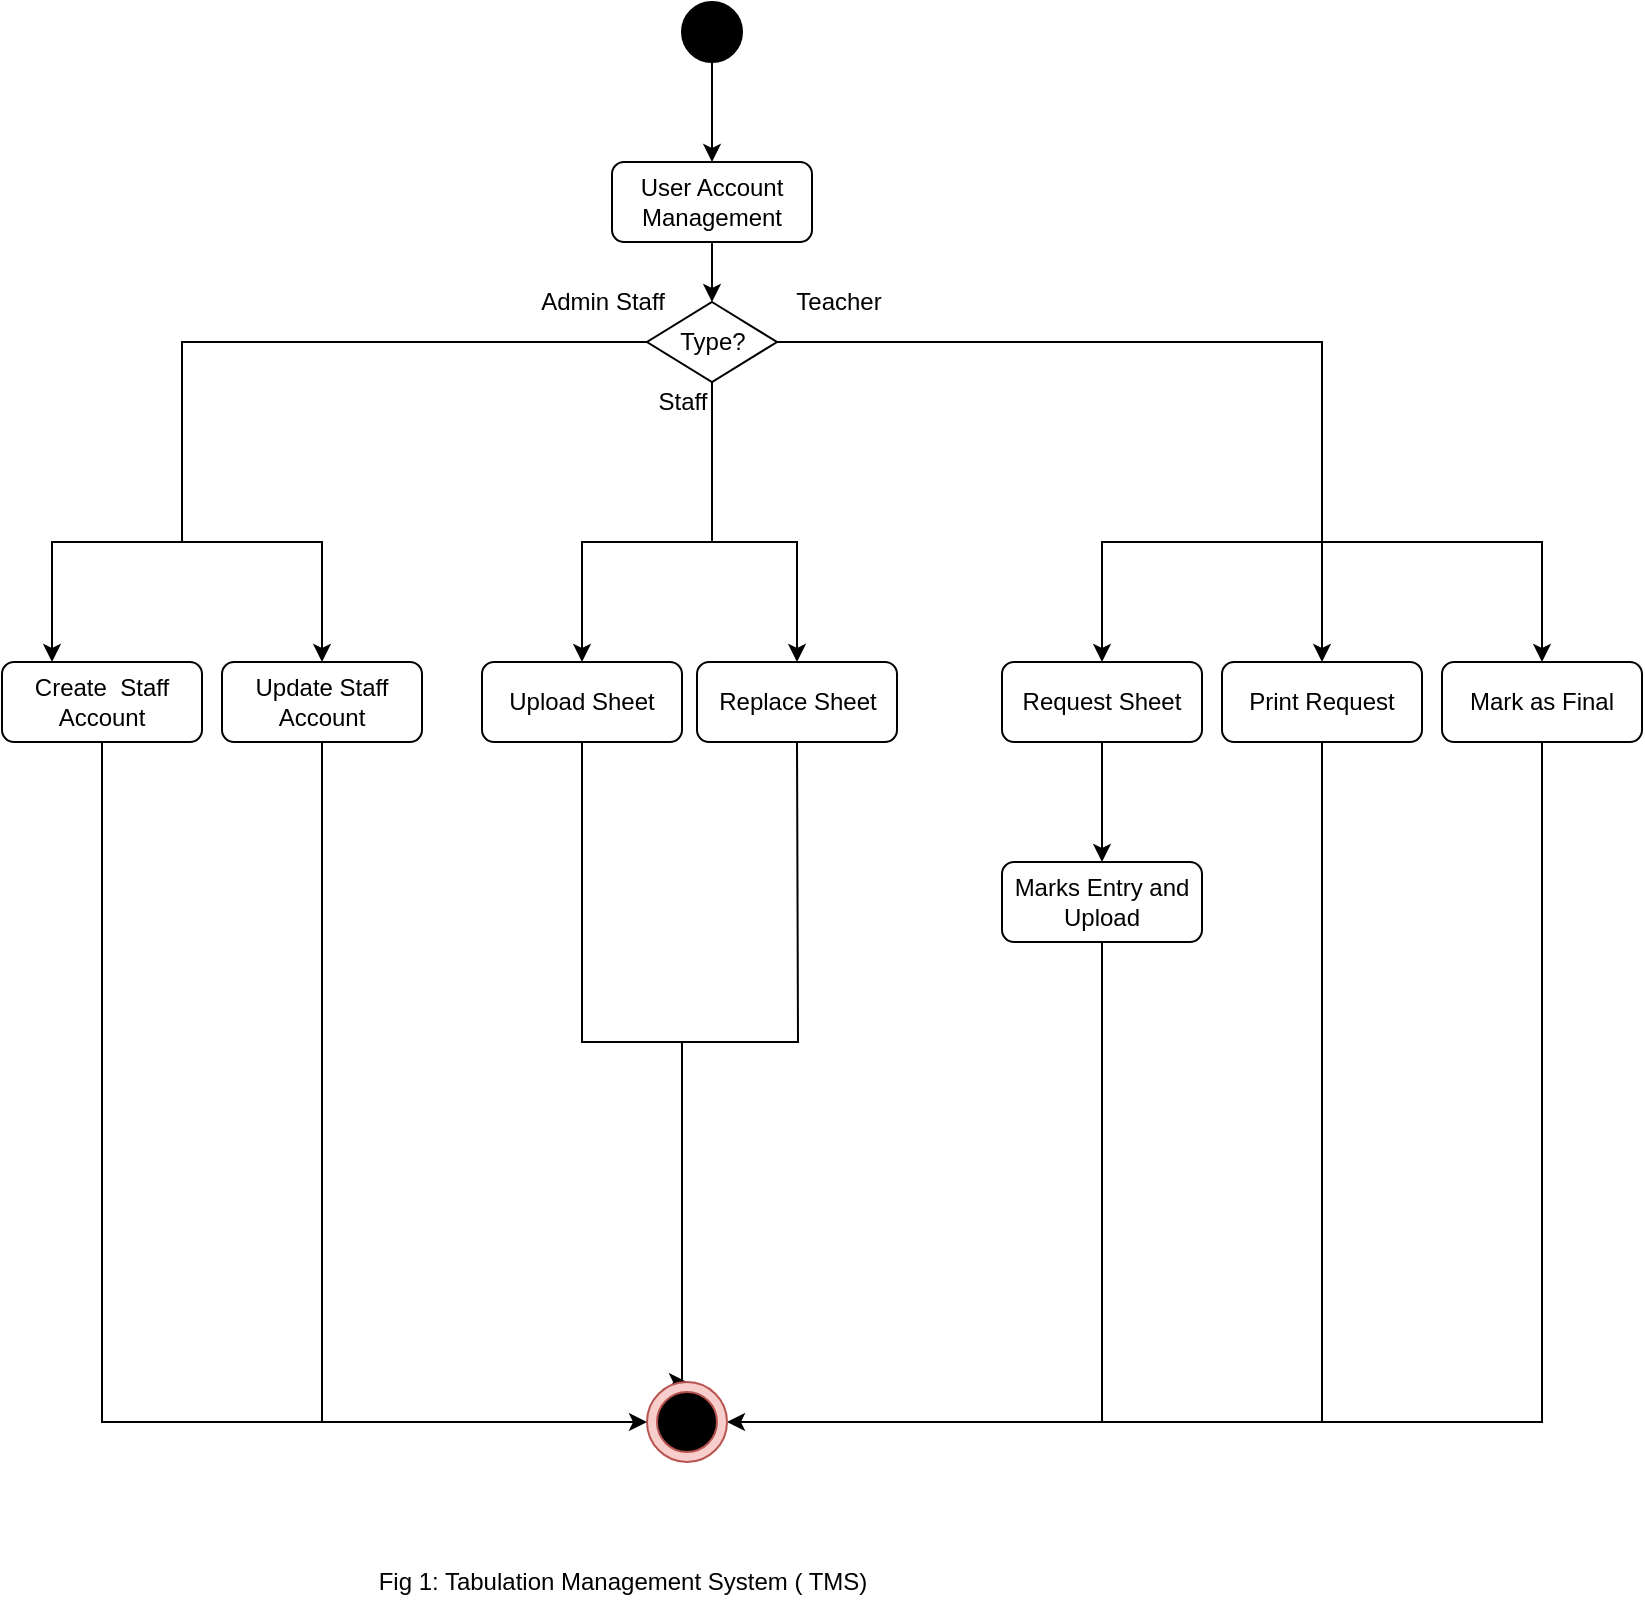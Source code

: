 <mxfile version="16.6.7" type="github" pages="2">
  <diagram id="oYLIC8xYfova4NLlg7Rr" name="Activity-1">
    <mxGraphModel dx="782" dy="420" grid="1" gridSize="10" guides="1" tooltips="1" connect="1" arrows="1" fold="1" page="1" pageScale="1" pageWidth="850" pageHeight="1100" math="0" shadow="0">
      <root>
        <mxCell id="0" />
        <mxCell id="1" parent="0" />
        <mxCell id="GTmnoEVltXieBgCl4EEP-4" style="edgeStyle=orthogonalEdgeStyle;rounded=0;orthogonalLoop=1;jettySize=auto;html=1;" parent="1" source="GTmnoEVltXieBgCl4EEP-2" edge="1">
          <mxGeometry relative="1" as="geometry">
            <mxPoint x="375" y="90" as="targetPoint" />
          </mxGeometry>
        </mxCell>
        <mxCell id="GTmnoEVltXieBgCl4EEP-2" value="" style="ellipse;whiteSpace=wrap;html=1;aspect=fixed;fillColor=#000000;" parent="1" vertex="1">
          <mxGeometry x="360" y="10" width="30" height="30" as="geometry" />
        </mxCell>
        <mxCell id="XfgCAU0Ks5VdZbhhdRUA-2" style="edgeStyle=orthogonalEdgeStyle;rounded=0;orthogonalLoop=1;jettySize=auto;html=1;exitX=0.5;exitY=1;exitDx=0;exitDy=0;" edge="1" parent="1" source="GTmnoEVltXieBgCl4EEP-3" target="XfgCAU0Ks5VdZbhhdRUA-3">
          <mxGeometry relative="1" as="geometry">
            <mxPoint x="375" y="180" as="targetPoint" />
          </mxGeometry>
        </mxCell>
        <mxCell id="GTmnoEVltXieBgCl4EEP-3" value="User Account Management" style="rounded=1;whiteSpace=wrap;html=1;" parent="1" vertex="1">
          <mxGeometry x="325" y="90" width="100" height="40" as="geometry" />
        </mxCell>
        <mxCell id="XfgCAU0Ks5VdZbhhdRUA-21" style="edgeStyle=orthogonalEdgeStyle;rounded=0;orthogonalLoop=1;jettySize=auto;html=1;exitX=0.5;exitY=1;exitDx=0;exitDy=0;" edge="1" parent="1" source="GTmnoEVltXieBgCl4EEP-5" target="XfgCAU0Ks5VdZbhhdRUA-28">
          <mxGeometry relative="1" as="geometry">
            <mxPoint x="320" y="720" as="targetPoint" />
            <Array as="points">
              <mxPoint x="70" y="720" />
              <mxPoint x="290" y="720" />
            </Array>
          </mxGeometry>
        </mxCell>
        <mxCell id="GTmnoEVltXieBgCl4EEP-5" value="Create&amp;nbsp; Staff Account" style="rounded=1;whiteSpace=wrap;html=1;" parent="1" vertex="1">
          <mxGeometry x="20" y="340" width="100" height="40" as="geometry" />
        </mxCell>
        <mxCell id="GTmnoEVltXieBgCl4EEP-6" value="Update Staff Account" style="rounded=1;whiteSpace=wrap;html=1;" parent="1" vertex="1">
          <mxGeometry x="130" y="340" width="100" height="40" as="geometry" />
        </mxCell>
        <mxCell id="XfgCAU0Ks5VdZbhhdRUA-4" style="edgeStyle=orthogonalEdgeStyle;rounded=0;orthogonalLoop=1;jettySize=auto;html=1;exitX=0;exitY=0.5;exitDx=0;exitDy=0;entryX=0.25;entryY=0;entryDx=0;entryDy=0;" edge="1" parent="1" source="XfgCAU0Ks5VdZbhhdRUA-3" target="GTmnoEVltXieBgCl4EEP-5">
          <mxGeometry relative="1" as="geometry">
            <Array as="points">
              <mxPoint x="110" y="180" />
              <mxPoint x="110" y="280" />
              <mxPoint x="45" y="280" />
            </Array>
          </mxGeometry>
        </mxCell>
        <mxCell id="XfgCAU0Ks5VdZbhhdRUA-5" style="edgeStyle=orthogonalEdgeStyle;rounded=0;orthogonalLoop=1;jettySize=auto;html=1;exitX=1;exitY=0.5;exitDx=0;exitDy=0;entryX=0.5;entryY=0;entryDx=0;entryDy=0;" edge="1" parent="1" source="XfgCAU0Ks5VdZbhhdRUA-3" target="XfgCAU0Ks5VdZbhhdRUA-13">
          <mxGeometry relative="1" as="geometry">
            <mxPoint x="720" y="290" as="targetPoint" />
            <Array as="points">
              <mxPoint x="680" y="180" />
              <mxPoint x="680" y="280" />
              <mxPoint x="570" y="280" />
            </Array>
          </mxGeometry>
        </mxCell>
        <mxCell id="XfgCAU0Ks5VdZbhhdRUA-6" style="edgeStyle=orthogonalEdgeStyle;rounded=0;orthogonalLoop=1;jettySize=auto;html=1;exitX=0.5;exitY=1;exitDx=0;exitDy=0;entryX=0.5;entryY=0;entryDx=0;entryDy=0;" edge="1" parent="1" source="XfgCAU0Ks5VdZbhhdRUA-3" target="XfgCAU0Ks5VdZbhhdRUA-11">
          <mxGeometry relative="1" as="geometry">
            <mxPoint x="375" y="270" as="targetPoint" />
            <Array as="points">
              <mxPoint x="375" y="280" />
              <mxPoint x="310" y="280" />
            </Array>
          </mxGeometry>
        </mxCell>
        <mxCell id="XfgCAU0Ks5VdZbhhdRUA-10" style="edgeStyle=orthogonalEdgeStyle;rounded=0;orthogonalLoop=1;jettySize=auto;html=1;" edge="1" parent="1" source="XfgCAU0Ks5VdZbhhdRUA-3" target="GTmnoEVltXieBgCl4EEP-6">
          <mxGeometry relative="1" as="geometry">
            <Array as="points">
              <mxPoint x="110" y="180" />
              <mxPoint x="110" y="280" />
              <mxPoint x="180" y="280" />
            </Array>
          </mxGeometry>
        </mxCell>
        <mxCell id="XfgCAU0Ks5VdZbhhdRUA-17" style="edgeStyle=orthogonalEdgeStyle;rounded=0;orthogonalLoop=1;jettySize=auto;html=1;entryX=0.5;entryY=0;entryDx=0;entryDy=0;" edge="1" parent="1" source="XfgCAU0Ks5VdZbhhdRUA-3" target="XfgCAU0Ks5VdZbhhdRUA-15">
          <mxGeometry relative="1" as="geometry" />
        </mxCell>
        <mxCell id="XfgCAU0Ks5VdZbhhdRUA-18" style="edgeStyle=orthogonalEdgeStyle;rounded=0;orthogonalLoop=1;jettySize=auto;html=1;entryX=0.5;entryY=0;entryDx=0;entryDy=0;" edge="1" parent="1" source="XfgCAU0Ks5VdZbhhdRUA-3" target="XfgCAU0Ks5VdZbhhdRUA-16">
          <mxGeometry relative="1" as="geometry">
            <Array as="points">
              <mxPoint x="680" y="180" />
              <mxPoint x="680" y="280" />
              <mxPoint x="790" y="280" />
            </Array>
          </mxGeometry>
        </mxCell>
        <mxCell id="XfgCAU0Ks5VdZbhhdRUA-20" style="edgeStyle=orthogonalEdgeStyle;rounded=0;orthogonalLoop=1;jettySize=auto;html=1;exitX=0.5;exitY=1;exitDx=0;exitDy=0;entryX=0.5;entryY=0;entryDx=0;entryDy=0;" edge="1" parent="1" source="XfgCAU0Ks5VdZbhhdRUA-3" target="XfgCAU0Ks5VdZbhhdRUA-12">
          <mxGeometry relative="1" as="geometry">
            <Array as="points">
              <mxPoint x="375" y="280" />
              <mxPoint x="418" y="280" />
            </Array>
          </mxGeometry>
        </mxCell>
        <mxCell id="XfgCAU0Ks5VdZbhhdRUA-3" value="Type?" style="rhombus;whiteSpace=wrap;html=1;" vertex="1" parent="1">
          <mxGeometry x="342.5" y="160" width="65" height="40" as="geometry" />
        </mxCell>
        <mxCell id="XfgCAU0Ks5VdZbhhdRUA-7" value="Admin Staff" style="text;html=1;align=center;verticalAlign=middle;resizable=0;points=[];autosize=1;strokeColor=none;fillColor=none;" vertex="1" parent="1">
          <mxGeometry x="280" y="150" width="80" height="20" as="geometry" />
        </mxCell>
        <mxCell id="XfgCAU0Ks5VdZbhhdRUA-8" value="Staff" style="text;html=1;align=center;verticalAlign=middle;resizable=0;points=[];autosize=1;strokeColor=none;fillColor=none;" vertex="1" parent="1">
          <mxGeometry x="340" y="200" width="40" height="20" as="geometry" />
        </mxCell>
        <mxCell id="XfgCAU0Ks5VdZbhhdRUA-9" value="Teacher" style="text;html=1;align=center;verticalAlign=middle;resizable=0;points=[];autosize=1;strokeColor=none;fillColor=none;" vertex="1" parent="1">
          <mxGeometry x="407.5" y="150" width="60" height="20" as="geometry" />
        </mxCell>
        <mxCell id="XfgCAU0Ks5VdZbhhdRUA-23" style="edgeStyle=orthogonalEdgeStyle;rounded=0;orthogonalLoop=1;jettySize=auto;html=1;entryX=0.5;entryY=0;entryDx=0;entryDy=0;" edge="1" parent="1" source="XfgCAU0Ks5VdZbhhdRUA-11" target="XfgCAU0Ks5VdZbhhdRUA-28">
          <mxGeometry relative="1" as="geometry">
            <mxPoint x="360" y="690" as="targetPoint" />
            <Array as="points">
              <mxPoint x="310" y="530" />
              <mxPoint x="360" y="530" />
              <mxPoint x="360" y="700" />
            </Array>
          </mxGeometry>
        </mxCell>
        <mxCell id="XfgCAU0Ks5VdZbhhdRUA-11" value="Upload Sheet" style="rounded=1;whiteSpace=wrap;html=1;" vertex="1" parent="1">
          <mxGeometry x="260" y="340" width="100" height="40" as="geometry" />
        </mxCell>
        <mxCell id="XfgCAU0Ks5VdZbhhdRUA-12" value="Replace Sheet" style="rounded=1;whiteSpace=wrap;html=1;" vertex="1" parent="1">
          <mxGeometry x="367.5" y="340" width="100" height="40" as="geometry" />
        </mxCell>
        <mxCell id="XfgCAU0Ks5VdZbhhdRUA-19" style="edgeStyle=orthogonalEdgeStyle;rounded=0;orthogonalLoop=1;jettySize=auto;html=1;entryX=0.5;entryY=0;entryDx=0;entryDy=0;" edge="1" parent="1" source="XfgCAU0Ks5VdZbhhdRUA-13" target="XfgCAU0Ks5VdZbhhdRUA-14">
          <mxGeometry relative="1" as="geometry" />
        </mxCell>
        <mxCell id="XfgCAU0Ks5VdZbhhdRUA-13" value="Request Sheet" style="rounded=1;whiteSpace=wrap;html=1;" vertex="1" parent="1">
          <mxGeometry x="520" y="340" width="100" height="40" as="geometry" />
        </mxCell>
        <mxCell id="XfgCAU0Ks5VdZbhhdRUA-25" style="edgeStyle=orthogonalEdgeStyle;rounded=0;orthogonalLoop=1;jettySize=auto;html=1;exitX=0.5;exitY=1;exitDx=0;exitDy=0;entryX=1;entryY=0.5;entryDx=0;entryDy=0;" edge="1" parent="1" source="XfgCAU0Ks5VdZbhhdRUA-14" target="XfgCAU0Ks5VdZbhhdRUA-28">
          <mxGeometry relative="1" as="geometry">
            <mxPoint x="400" y="720" as="targetPoint" />
            <Array as="points">
              <mxPoint x="570" y="720" />
            </Array>
          </mxGeometry>
        </mxCell>
        <mxCell id="XfgCAU0Ks5VdZbhhdRUA-14" value="Marks Entry and Upload" style="rounded=1;whiteSpace=wrap;html=1;" vertex="1" parent="1">
          <mxGeometry x="520" y="440" width="100" height="40" as="geometry" />
        </mxCell>
        <mxCell id="XfgCAU0Ks5VdZbhhdRUA-15" value="Print Request" style="rounded=1;whiteSpace=wrap;html=1;" vertex="1" parent="1">
          <mxGeometry x="630" y="340" width="100" height="40" as="geometry" />
        </mxCell>
        <mxCell id="XfgCAU0Ks5VdZbhhdRUA-16" value="Mark as Final" style="rounded=1;whiteSpace=wrap;html=1;" vertex="1" parent="1">
          <mxGeometry x="740" y="340" width="100" height="40" as="geometry" />
        </mxCell>
        <mxCell id="XfgCAU0Ks5VdZbhhdRUA-22" value="" style="endArrow=none;html=1;rounded=0;entryX=0.5;entryY=1;entryDx=0;entryDy=0;" edge="1" parent="1" target="GTmnoEVltXieBgCl4EEP-6">
          <mxGeometry width="50" height="50" relative="1" as="geometry">
            <mxPoint x="180" y="720" as="sourcePoint" />
            <mxPoint x="380" y="520" as="targetPoint" />
          </mxGeometry>
        </mxCell>
        <mxCell id="XfgCAU0Ks5VdZbhhdRUA-24" value="" style="endArrow=none;html=1;rounded=0;entryX=0.5;entryY=1;entryDx=0;entryDy=0;" edge="1" parent="1" target="XfgCAU0Ks5VdZbhhdRUA-12">
          <mxGeometry width="50" height="50" relative="1" as="geometry">
            <mxPoint x="330" y="530" as="sourcePoint" />
            <mxPoint x="380" y="520" as="targetPoint" />
            <Array as="points">
              <mxPoint x="418" y="530" />
            </Array>
          </mxGeometry>
        </mxCell>
        <mxCell id="XfgCAU0Ks5VdZbhhdRUA-26" value="" style="endArrow=none;html=1;rounded=0;entryX=0.5;entryY=1;entryDx=0;entryDy=0;" edge="1" parent="1" target="XfgCAU0Ks5VdZbhhdRUA-15">
          <mxGeometry width="50" height="50" relative="1" as="geometry">
            <mxPoint x="680" y="720" as="sourcePoint" />
            <mxPoint x="550" y="520" as="targetPoint" />
          </mxGeometry>
        </mxCell>
        <mxCell id="XfgCAU0Ks5VdZbhhdRUA-27" value="" style="endArrow=none;html=1;rounded=0;entryX=0.5;entryY=1;entryDx=0;entryDy=0;" edge="1" parent="1" target="XfgCAU0Ks5VdZbhhdRUA-16">
          <mxGeometry width="50" height="50" relative="1" as="geometry">
            <mxPoint x="570" y="720" as="sourcePoint" />
            <mxPoint x="690" y="390" as="targetPoint" />
            <Array as="points">
              <mxPoint x="790" y="720" />
            </Array>
          </mxGeometry>
        </mxCell>
        <mxCell id="XfgCAU0Ks5VdZbhhdRUA-28" value="" style="ellipse;whiteSpace=wrap;html=1;aspect=fixed;fillColor=#f8cecc;strokeColor=#b85450;" vertex="1" parent="1">
          <mxGeometry x="342.5" y="700" width="40" height="40" as="geometry" />
        </mxCell>
        <mxCell id="XfgCAU0Ks5VdZbhhdRUA-29" value="" style="ellipse;whiteSpace=wrap;html=1;aspect=fixed;fillColor=#000000;strokeColor=#b85450;" vertex="1" parent="1">
          <mxGeometry x="347.5" y="705" width="30" height="30" as="geometry" />
        </mxCell>
        <mxCell id="V60EEfKusm6IDSAS5H8N-1" value="Fig 1: Tabulation Management System ( TMS) " style="text;html=1;align=center;verticalAlign=middle;resizable=0;points=[];autosize=1;strokeColor=none;fillColor=none;" vertex="1" parent="1">
          <mxGeometry x="200" y="790" width="260" height="20" as="geometry" />
        </mxCell>
      </root>
    </mxGraphModel>
  </diagram>
  <diagram id="Rm37Zeh7JWLqSIP-uMuZ" name="Act-2">
    <mxGraphModel dx="782" dy="420" grid="1" gridSize="10" guides="1" tooltips="1" connect="1" arrows="1" fold="1" page="1" pageScale="1" pageWidth="850" pageHeight="1100" math="0" shadow="0">
      <root>
        <mxCell id="BzGmoptyK7v3_fphbLNy-0" />
        <mxCell id="BzGmoptyK7v3_fphbLNy-1" parent="BzGmoptyK7v3_fphbLNy-0" />
        <mxCell id="bmc8MYRGoOsnCJKJH-x0-1" style="edgeStyle=orthogonalEdgeStyle;rounded=0;orthogonalLoop=1;jettySize=auto;html=1;" edge="1" parent="BzGmoptyK7v3_fphbLNy-1" source="bmc8MYRGoOsnCJKJH-x0-0">
          <mxGeometry relative="1" as="geometry">
            <mxPoint x="520" y="80" as="targetPoint" />
          </mxGeometry>
        </mxCell>
        <mxCell id="bmc8MYRGoOsnCJKJH-x0-0" value="" style="ellipse;whiteSpace=wrap;html=1;aspect=fixed;fillColor=#000000;" vertex="1" parent="BzGmoptyK7v3_fphbLNy-1">
          <mxGeometry x="505" width="30" height="30" as="geometry" />
        </mxCell>
        <mxCell id="51NtInM4GOf-_QvuG_gR-3" style="edgeStyle=orthogonalEdgeStyle;rounded=0;orthogonalLoop=1;jettySize=auto;html=1;" edge="1" parent="BzGmoptyK7v3_fphbLNy-1" source="51NtInM4GOf-_QvuG_gR-0">
          <mxGeometry relative="1" as="geometry">
            <mxPoint x="520" y="170" as="targetPoint" />
          </mxGeometry>
        </mxCell>
        <mxCell id="51NtInM4GOf-_QvuG_gR-0" value="Dashboard " style="rounded=1;whiteSpace=wrap;html=1;" vertex="1" parent="BzGmoptyK7v3_fphbLNy-1">
          <mxGeometry x="470" y="80" width="100" height="40" as="geometry" />
        </mxCell>
        <mxCell id="51NtInM4GOf-_QvuG_gR-17" style="edgeStyle=orthogonalEdgeStyle;rounded=0;orthogonalLoop=1;jettySize=auto;html=1;exitX=0;exitY=0.5;exitDx=0;exitDy=0;entryX=1;entryY=0.5;entryDx=0;entryDy=0;" edge="1" parent="BzGmoptyK7v3_fphbLNy-1" source="51NtInM4GOf-_QvuG_gR-16" target="51NtInM4GOf-_QvuG_gR-35">
          <mxGeometry relative="1" as="geometry">
            <mxPoint x="395" y="200" as="targetPoint" />
            <Array as="points">
              <mxPoint x="420" y="200" />
            </Array>
          </mxGeometry>
        </mxCell>
        <mxCell id="51NtInM4GOf-_QvuG_gR-47" style="edgeStyle=orthogonalEdgeStyle;rounded=0;orthogonalLoop=1;jettySize=auto;html=1;exitX=1;exitY=0.5;exitDx=0;exitDy=0;entryX=0.5;entryY=0;entryDx=0;entryDy=0;" edge="1" parent="BzGmoptyK7v3_fphbLNy-1" source="51NtInM4GOf-_QvuG_gR-16" target="51NtInM4GOf-_QvuG_gR-20">
          <mxGeometry relative="1" as="geometry" />
        </mxCell>
        <mxCell id="51NtInM4GOf-_QvuG_gR-51" style="edgeStyle=orthogonalEdgeStyle;rounded=0;orthogonalLoop=1;jettySize=auto;html=1;exitX=1;exitY=0.5;exitDx=0;exitDy=0;entryX=0.5;entryY=0;entryDx=0;entryDy=0;" edge="1" parent="BzGmoptyK7v3_fphbLNy-1" source="51NtInM4GOf-_QvuG_gR-16" target="51NtInM4GOf-_QvuG_gR-50">
          <mxGeometry relative="1" as="geometry" />
        </mxCell>
        <mxCell id="51NtInM4GOf-_QvuG_gR-16" value="Admin?" style="rhombus;whiteSpace=wrap;html=1;fillColor=#FFFFFF;" vertex="1" parent="BzGmoptyK7v3_fphbLNy-1">
          <mxGeometry x="490" y="170" width="60" height="60" as="geometry" />
        </mxCell>
        <mxCell id="51NtInM4GOf-_QvuG_gR-19" value="Create Account" style="rounded=1;whiteSpace=wrap;html=1;" vertex="1" parent="BzGmoptyK7v3_fphbLNy-1">
          <mxGeometry x="90" y="450" width="100" height="40" as="geometry" />
        </mxCell>
        <mxCell id="51NtInM4GOf-_QvuG_gR-20" value="Create Staff Account" style="rounded=1;whiteSpace=wrap;html=1;" vertex="1" parent="BzGmoptyK7v3_fphbLNy-1">
          <mxGeometry x="750" y="450" width="100" height="40" as="geometry" />
        </mxCell>
        <mxCell id="51NtInM4GOf-_QvuG_gR-21" style="edgeStyle=orthogonalEdgeStyle;rounded=0;orthogonalLoop=1;jettySize=auto;html=1;" edge="1" parent="BzGmoptyK7v3_fphbLNy-1">
          <mxGeometry relative="1" as="geometry">
            <mxPoint x="140" y="300" as="targetPoint" />
            <mxPoint x="367.5" y="225" as="sourcePoint" />
          </mxGeometry>
        </mxCell>
        <mxCell id="51NtInM4GOf-_QvuG_gR-26" value="Yes" style="text;html=1;align=center;verticalAlign=middle;resizable=0;points=[];autosize=1;strokeColor=none;fillColor=none;" vertex="1" parent="BzGmoptyK7v3_fphbLNy-1">
          <mxGeometry x="345" y="250" width="40" height="20" as="geometry" />
        </mxCell>
        <mxCell id="51NtInM4GOf-_QvuG_gR-27" value="Login" style="rounded=1;whiteSpace=wrap;html=1;" vertex="1" parent="BzGmoptyK7v3_fphbLNy-1">
          <mxGeometry x="220" y="450" width="100" height="40" as="geometry" />
        </mxCell>
        <mxCell id="51NtInM4GOf-_QvuG_gR-28" value="No" style="text;html=1;align=center;verticalAlign=middle;resizable=0;points=[];autosize=1;strokeColor=none;fillColor=none;" vertex="1" parent="BzGmoptyK7v3_fphbLNy-1">
          <mxGeometry x="315" y="200" width="30" height="20" as="geometry" />
        </mxCell>
        <mxCell id="51NtInM4GOf-_QvuG_gR-29" style="edgeStyle=orthogonalEdgeStyle;rounded=0;orthogonalLoop=1;jettySize=auto;html=1;" edge="1" parent="BzGmoptyK7v3_fphbLNy-1" source="51NtInM4GOf-_QvuG_gR-30">
          <mxGeometry relative="1" as="geometry">
            <mxPoint x="140" y="390" as="targetPoint" />
          </mxGeometry>
        </mxCell>
        <mxCell id="51NtInM4GOf-_QvuG_gR-30" value="Type?" style="rhombus;whiteSpace=wrap;html=1;fillColor=#FFFFFF;" vertex="1" parent="BzGmoptyK7v3_fphbLNy-1">
          <mxGeometry x="110" y="300" width="60" height="50" as="geometry" />
        </mxCell>
        <mxCell id="51NtInM4GOf-_QvuG_gR-31" value="Teacher" style="text;html=1;align=center;verticalAlign=middle;resizable=0;points=[];autosize=1;strokeColor=none;fillColor=none;" vertex="1" parent="BzGmoptyK7v3_fphbLNy-1">
          <mxGeometry x="90" y="350" width="60" height="20" as="geometry" />
        </mxCell>
        <mxCell id="51NtInM4GOf-_QvuG_gR-37" style="edgeStyle=orthogonalEdgeStyle;rounded=0;orthogonalLoop=1;jettySize=auto;html=1;exitX=0.5;exitY=1;exitDx=0;exitDy=0;" edge="1" parent="BzGmoptyK7v3_fphbLNy-1" source="51NtInM4GOf-_QvuG_gR-35">
          <mxGeometry relative="1" as="geometry">
            <mxPoint x="390" y="300" as="targetPoint" />
          </mxGeometry>
        </mxCell>
        <mxCell id="51NtInM4GOf-_QvuG_gR-35" value="Have Account?" style="rhombus;whiteSpace=wrap;html=1;fillColor=#FFFFFF;" vertex="1" parent="BzGmoptyK7v3_fphbLNy-1">
          <mxGeometry x="360" y="195" width="60" height="60" as="geometry" />
        </mxCell>
        <mxCell id="51NtInM4GOf-_QvuG_gR-38" style="edgeStyle=orthogonalEdgeStyle;rounded=0;orthogonalLoop=1;jettySize=auto;html=1;entryX=0.5;entryY=0;entryDx=0;entryDy=0;" edge="1" parent="BzGmoptyK7v3_fphbLNy-1" source="51NtInM4GOf-_QvuG_gR-36" target="51NtInM4GOf-_QvuG_gR-27">
          <mxGeometry relative="1" as="geometry" />
        </mxCell>
        <mxCell id="51NtInM4GOf-_QvuG_gR-40" style="edgeStyle=orthogonalEdgeStyle;rounded=0;orthogonalLoop=1;jettySize=auto;html=1;exitX=1;exitY=0.5;exitDx=0;exitDy=0;" edge="1" parent="BzGmoptyK7v3_fphbLNy-1" source="51NtInM4GOf-_QvuG_gR-36">
          <mxGeometry relative="1" as="geometry">
            <mxPoint x="460" y="380" as="targetPoint" />
          </mxGeometry>
        </mxCell>
        <mxCell id="51NtInM4GOf-_QvuG_gR-36" value="Forgot Password?" style="rhombus;whiteSpace=wrap;html=1;fillColor=#FFFFFF;" vertex="1" parent="BzGmoptyK7v3_fphbLNy-1">
          <mxGeometry x="360" y="300" width="60" height="60" as="geometry" />
        </mxCell>
        <mxCell id="51NtInM4GOf-_QvuG_gR-39" value="No" style="text;html=1;align=center;verticalAlign=middle;resizable=0;points=[];autosize=1;strokeColor=none;fillColor=none;" vertex="1" parent="BzGmoptyK7v3_fphbLNy-1">
          <mxGeometry x="325" y="310" width="30" height="20" as="geometry" />
        </mxCell>
        <mxCell id="51NtInM4GOf-_QvuG_gR-41" value="Yes" style="text;html=1;align=center;verticalAlign=middle;resizable=0;points=[];autosize=1;strokeColor=none;fillColor=none;" vertex="1" parent="BzGmoptyK7v3_fphbLNy-1">
          <mxGeometry x="425" y="310" width="40" height="20" as="geometry" />
        </mxCell>
        <mxCell id="51NtInM4GOf-_QvuG_gR-43" style="edgeStyle=orthogonalEdgeStyle;rounded=0;orthogonalLoop=1;jettySize=auto;html=1;exitX=0.5;exitY=1;exitDx=0;exitDy=0;" edge="1" parent="BzGmoptyK7v3_fphbLNy-1" source="51NtInM4GOf-_QvuG_gR-42">
          <mxGeometry relative="1" as="geometry">
            <mxPoint x="460" y="500" as="targetPoint" />
          </mxGeometry>
        </mxCell>
        <mxCell id="51NtInM4GOf-_QvuG_gR-46" style="edgeStyle=orthogonalEdgeStyle;rounded=0;orthogonalLoop=1;jettySize=auto;html=1;exitX=1;exitY=0.5;exitDx=0;exitDy=0;entryX=0.5;entryY=0;entryDx=0;entryDy=0;" edge="1" parent="BzGmoptyK7v3_fphbLNy-1" source="51NtInM4GOf-_QvuG_gR-42" target="51NtInM4GOf-_QvuG_gR-50">
          <mxGeometry relative="1" as="geometry">
            <mxPoint x="560" y="410" as="targetPoint" />
          </mxGeometry>
        </mxCell>
        <mxCell id="51NtInM4GOf-_QvuG_gR-42" value="Type?" style="rhombus;whiteSpace=wrap;html=1;fillColor=#FFFFFF;" vertex="1" parent="BzGmoptyK7v3_fphbLNy-1">
          <mxGeometry x="430" y="380" width="60" height="60" as="geometry" />
        </mxCell>
        <mxCell id="51NtInM4GOf-_QvuG_gR-44" value="Recover Password by Email" style="rounded=1;whiteSpace=wrap;html=1;" vertex="1" parent="BzGmoptyK7v3_fphbLNy-1">
          <mxGeometry x="400" y="500" width="100" height="40" as="geometry" />
        </mxCell>
        <mxCell id="51NtInM4GOf-_QvuG_gR-45" value="Teacher" style="text;html=1;align=center;verticalAlign=middle;resizable=0;points=[];autosize=1;strokeColor=none;fillColor=none;" vertex="1" parent="BzGmoptyK7v3_fphbLNy-1">
          <mxGeometry x="410" y="440" width="60" height="20" as="geometry" />
        </mxCell>
        <mxCell id="51NtInM4GOf-_QvuG_gR-48" value="Yes" style="text;html=1;align=center;verticalAlign=middle;resizable=0;points=[];autosize=1;strokeColor=none;fillColor=none;" vertex="1" parent="BzGmoptyK7v3_fphbLNy-1">
          <mxGeometry x="550" y="180" width="40" height="20" as="geometry" />
        </mxCell>
        <mxCell id="51NtInM4GOf-_QvuG_gR-49" value="No" style="text;html=1;align=center;verticalAlign=middle;resizable=0;points=[];autosize=1;strokeColor=none;fillColor=none;" vertex="1" parent="BzGmoptyK7v3_fphbLNy-1">
          <mxGeometry x="460" y="180" width="30" height="20" as="geometry" />
        </mxCell>
        <mxCell id="51NtInM4GOf-_QvuG_gR-50" value="Update staff Account" style="rounded=1;whiteSpace=wrap;html=1;" vertex="1" parent="BzGmoptyK7v3_fphbLNy-1">
          <mxGeometry x="580" y="450" width="100" height="40" as="geometry" />
        </mxCell>
      </root>
    </mxGraphModel>
  </diagram>
</mxfile>
